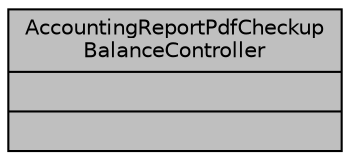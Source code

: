digraph "AccountingReportPdfCheckupBalanceController"
{
 // LATEX_PDF_SIZE
  bgcolor="transparent";
  edge [fontname="Helvetica",fontsize="10",labelfontname="Helvetica",labelfontsize="10"];
  node [fontname="Helvetica",fontsize="10",shape=record];
  Node1 [label="{AccountingReportPdfCheckup\lBalanceController\n||}",height=0.2,width=0.4,color="black", fillcolor="grey75", style="filled", fontcolor="black",tooltip="Controlador para el manejo de las vistas y consulta segun el tipo de reporte a generar."];
}
